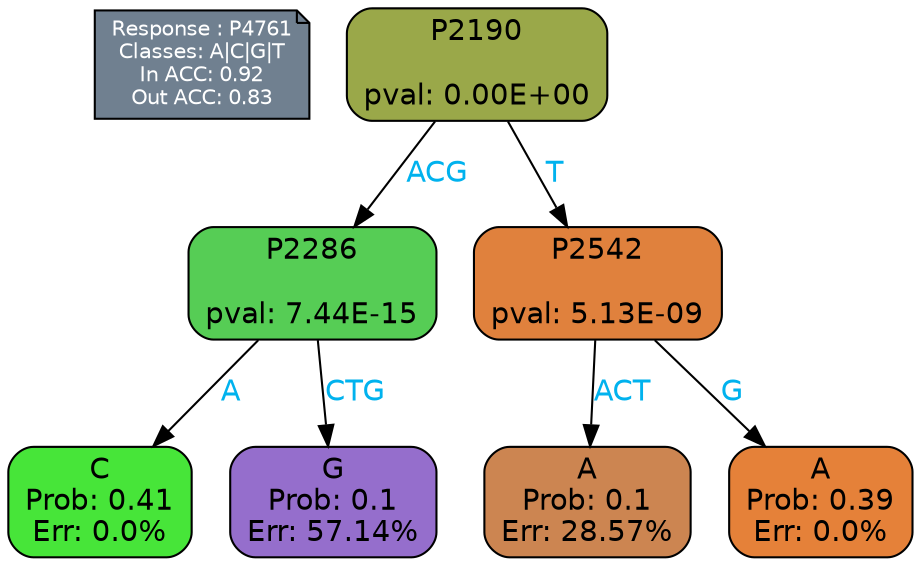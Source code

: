 digraph Tree {
node [shape=box, style="filled, rounded", color="black", fontname=helvetica] ;
graph [ranksep=equally, splines=polylines, bgcolor=transparent, dpi=600] ;
edge [fontname=helvetica] ;
LEGEND [label="Response : P4761
Classes: A|C|G|T
In ACC: 0.92
Out ACC: 0.83
",shape=note,align=left,style=filled,fillcolor="slategray",fontcolor="white",fontsize=10];1 [label="P2190

pval: 0.00E+00", fillcolor="#9aa849"] ;
2 [label="P2286

pval: 7.44E-15", fillcolor="#56cd55"] ;
3 [label="C
Prob: 0.41
Err: 0.0%", fillcolor="#47e539"] ;
4 [label="G
Prob: 0.1
Err: 57.14%", fillcolor="#956ecc"] ;
5 [label="P2542

pval: 5.13E-09", fillcolor="#e0813d"] ;
6 [label="A
Prob: 0.1
Err: 28.57%", fillcolor="#cc8551"] ;
7 [label="A
Prob: 0.39
Err: 0.0%", fillcolor="#e58139"] ;
1 -> 2 [label="ACG",fontcolor=deepskyblue2] ;
1 -> 5 [label="T",fontcolor=deepskyblue2] ;
2 -> 3 [label="A",fontcolor=deepskyblue2] ;
2 -> 4 [label="CTG",fontcolor=deepskyblue2] ;
5 -> 6 [label="ACT",fontcolor=deepskyblue2] ;
5 -> 7 [label="G",fontcolor=deepskyblue2] ;
{rank = same; 3;4;6;7;}{rank = same; LEGEND;1;}}